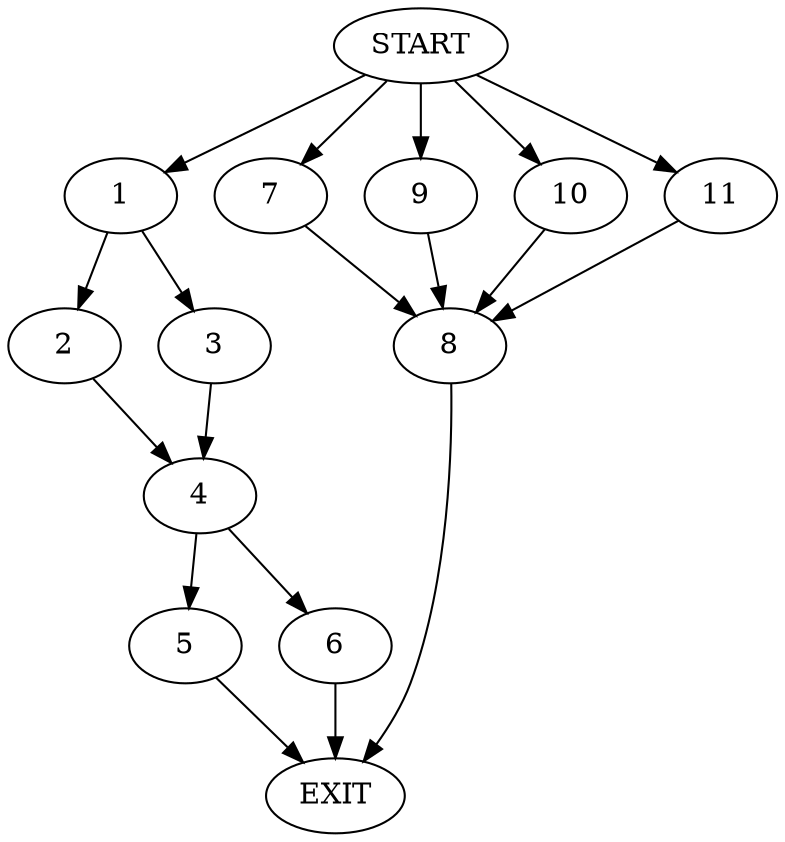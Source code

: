 digraph {
0 [label="START"]
12 [label="EXIT"]
0 -> 1
1 -> 2
1 -> 3
2 -> 4
3 -> 4
4 -> 5
4 -> 6
6 -> 12
5 -> 12
0 -> 7
7 -> 8
8 -> 12
0 -> 9
9 -> 8
0 -> 10
10 -> 8
0 -> 11
11 -> 8
}
